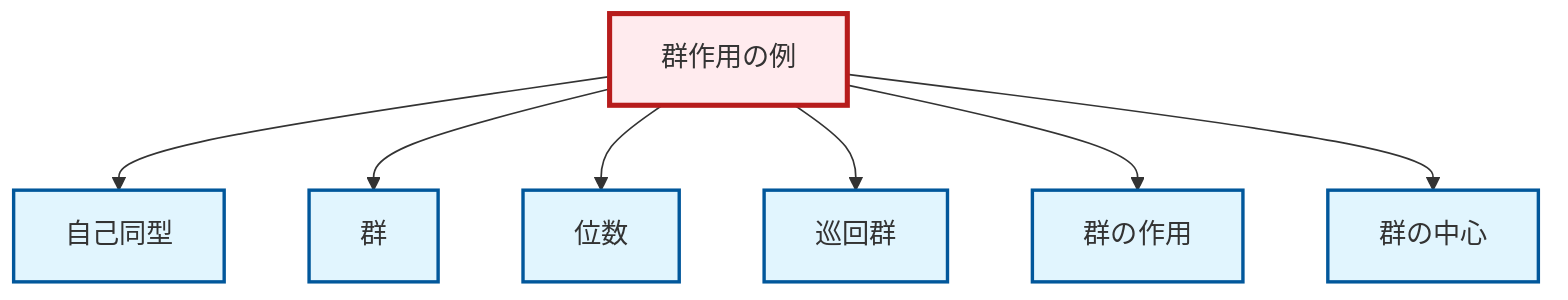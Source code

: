 graph TD
    classDef definition fill:#e1f5fe,stroke:#01579b,stroke-width:2px
    classDef theorem fill:#f3e5f5,stroke:#4a148c,stroke-width:2px
    classDef axiom fill:#fff3e0,stroke:#e65100,stroke-width:2px
    classDef example fill:#e8f5e9,stroke:#1b5e20,stroke-width:2px
    classDef current fill:#ffebee,stroke:#b71c1c,stroke-width:3px
    def-order["位数"]:::definition
    ex-group-action-examples["群作用の例"]:::example
    def-cyclic-group["巡回群"]:::definition
    def-group-action["群の作用"]:::definition
    def-automorphism["自己同型"]:::definition
    def-group["群"]:::definition
    def-center-of-group["群の中心"]:::definition
    ex-group-action-examples --> def-automorphism
    ex-group-action-examples --> def-group
    ex-group-action-examples --> def-order
    ex-group-action-examples --> def-cyclic-group
    ex-group-action-examples --> def-group-action
    ex-group-action-examples --> def-center-of-group
    class ex-group-action-examples current